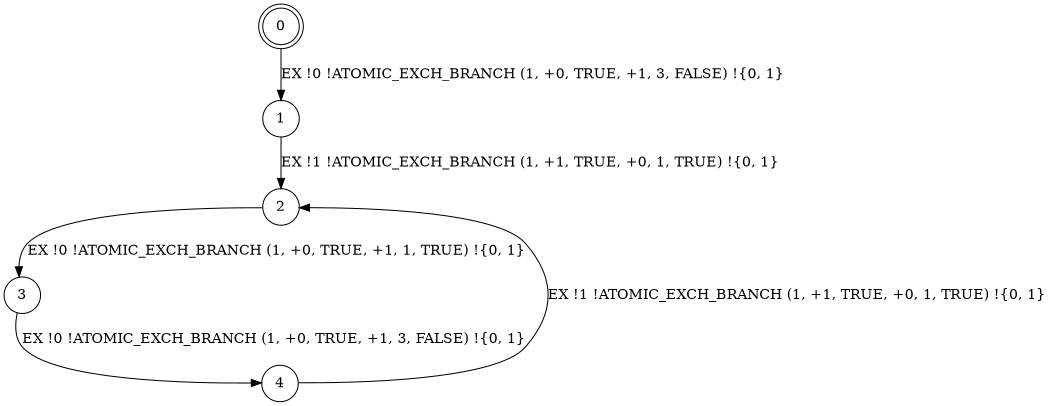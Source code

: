 digraph BCG {
size = "7, 10.5";
center = TRUE;
node [shape = circle];
0 [peripheries = 2];
0 -> 1 [label = "EX !0 !ATOMIC_EXCH_BRANCH (1, +0, TRUE, +1, 3, FALSE) !{0, 1}"];
1 -> 2 [label = "EX !1 !ATOMIC_EXCH_BRANCH (1, +1, TRUE, +0, 1, TRUE) !{0, 1}"];
2 -> 3 [label = "EX !0 !ATOMIC_EXCH_BRANCH (1, +0, TRUE, +1, 1, TRUE) !{0, 1}"];
3 -> 4 [label = "EX !0 !ATOMIC_EXCH_BRANCH (1, +0, TRUE, +1, 3, FALSE) !{0, 1}"];
4 -> 2 [label = "EX !1 !ATOMIC_EXCH_BRANCH (1, +1, TRUE, +0, 1, TRUE) !{0, 1}"];
}
